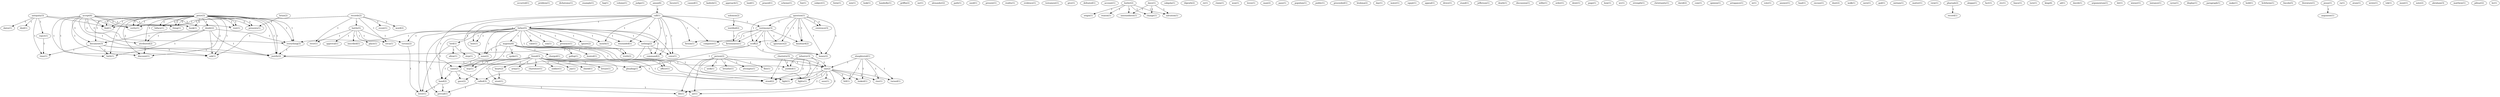 digraph G {
  occurred [ label="occurred(1)" ];
  problem [ label="problem(1)" ];
  dichotomy [ label="dichotomy(1)" ];
  example [ label="example(1)" ];
  faq [ label="faq(1)" ];
  volume [ label="volume(1)" ];
  judge [ label="judge(1)" ];
  antiquity [ label="antiquity(3)" ];
  dates [ label="dates(1)" ];
  died [ label="died(1)" ];
  reject [ label="reject(1)" ];
  time [ label="time(1)" ];
  find [ label="find(1)" ];
  verity [ label="verity(1)" ];
  records [ label="records(2)" ];
  battle [ label="battle(5)" ];
  event [ label="event(1)" ];
  circa [ label="circa(1)" ];
  word [ label="word(2)" ];
  river [ label="river(1)" ];
  person [ label="person(2)" ];
  seek [ label="seek(1)" ];
  breathe [ label="breathe(1)" ];
  attempts [ label="attempts(1)" ];
  flee [ label="flee(1)" ];
  one [ label="one(2)" ];
  fights [ label="fights(1)" ];
  air [ label="air(1)" ];
  life [ label="life(1)" ];
  favors [ label="favors(1)" ];
  infantry [ label="infantry(3)" ];
  yielded [ label="yielded(1)" ];
  fight [ label="fight(1)" ];
  stood [ label="stood(2)" ];
  caused [ label="caused(1)" ];
  kadesh [ label="kadesh(1)" ];
  chariotry [ label="chariotry(3)" ];
  approach [ label="approach(1)" ];
  approval [ label="approval(1)" ];
  inscribed [ label="inscribed(1)" ];
  place [ label="place(1)" ];
  victory [ label="victory(2)" ];
  found [ label="found(3)" ];
  army [ label="army(1)" ];
  charioteer [ label="charioteer(1)" ];
  soldier [ label="soldier(1)" ];
  joy [ label="joy(1)" ];
  shield [ label="shield(1)" ];
  breast [ label="breast(1)" ];
  way [ label="way(1)" ];
  heart [ label="heart(2)" ];
  officer [ label="officer(1)" ];
  came [ label="came(2)" ];
  hand [ label="hand(2)" ];
  gave [ label="gave(2)" ];
  called [ label="called(3)" ];
  stout [ label="stout(1)" ];
  land [ label="land(1)" ];
  prayed [ label="prayed(1)" ];
  scheme [ label="scheme(1)" ];
  foe [ label="foe(1)" ];
  subject [ label="subject(1)" ];
  form [ label="form(1)" ];
  accept [ label="accept(6)" ];
  attributed [ label="attributed(2)" ];
  book [ label="book(1)" ];
  document [ label="document(3)" ];
  faith [ label="faith(1)" ];
  ask [ label="ask(1)" ];
  thing [ label="thing(1)" ];
  discount [ label="discount(1)" ];
  everything [ label="everything(3)" ];
  rest [ label="rest(1)" ];
  justify [ label="justify(2)" ];
  mix [ label="mix(1)" ];
  slaughtered [ label="slaughtered(1)" ];
  fell [ label="fell(1)" ];
  turned [ label="turned(1)" ];
  looked [ label="looked(1)" ];
  rise [ label="rise(1)" ];
  look [ label="look(1)" ];
  handedly [ label="handedly(1)" ];
  griffin [ label="griffin(2)" ];
  call [ label="call(1)" ];
  father [ label="father(5)" ];
  mouth [ label="mouth(1)" ];
  resounded [ label="resounded(1)" ];
  nothing [ label="nothing(2)" ];
  voice [ label="voice(1)" ];
  command [ label="command(2)" ];
  testimony [ label="testimony(3)" ];
  computer [ label="computer(1)" ];
  fiction [ label="fiction(1)" ];
  none [ label="none(2)" ];
  host [ label="host(1)" ];
  valor [ label="valor(1)" ];
  son [ label="son(1)" ];
  presence [ label="presence(1)" ];
  majesty [ label="majesty(6)" ];
  lord [ label="lord(1)" ];
  ignore [ label="ignore(2)" ];
  truth [ label="truth(2)" ];
  lover [ label="lover(1)" ];
  prevail [ label="prevail(1)" ];
  mr [ label="mr(1)" ];
  peter [ label="peter(1)" ];
  doubt [ label="doubt(2)" ];
  fallacy [ label="fallacy(1)" ];
  presents [ label="presents(1)" ];
  alexander [ label="alexander(2)" ];
  solomon [ label="solomon(2)" ];
  testified [ label="testified(2)" ];
  path [ label="path(1)" ];
  used [ label="used(1)" ];
  present [ label="present(1)" ];
  question [ label="question(3)" ];
  ignorance [ label="ignorance(2)" ];
  keyboard [ label="keyboard(2)" ];
  scoff [ label="scoff(2)" ];
  existence [ label="existence(3)" ];
  hooey [ label="hooey(2)" ];
  reality [ label="reality(1)" ];
  evidence [ label="evidence(1)" ];
  testament [ label="testament(1)" ];
  give [ label="give(1)" ];
  defeated [ label="defeated(1)" ];
  account [ label="account(1)" ];
  butler [ label="butler(2)" ];
  origin [ label="origin(1)" ];
  reason [ label="reason(1)" ];
  unsoundness [ label="unsoundness(1)" ];
  change [ label="change(1)" ];
  salvation [ label="salvation(1)" ];
  caligula [ label="caligula(1)" ];
  tilgrath [ label="tilgrath(2)" ];
  re [ label="re(1)" ];
  claim [ label="claim(1)" ];
  won [ label="won(1)" ];
  loves [ label="loves(1)" ];
  man [ label="man(2)" ];
  pass [ label="pass(1)" ];
  populum [ label="populum(1)" ];
  public [ label="public(1)" ];
  proceeded [ label="proceeded(1)" ];
  brahma [ label="brahma(2)" ];
  day [ label="day(1)" ];
  water [ label="water(1)" ];
  egypt [ label="egypt(1)" ];
  appeal [ label="appeal(1)" ];
  drove [ label="drove(1)" ];
  stand [ label="stand(1)" ];
  jefferson [ label="jefferson(1)" ];
  death [ label="death(1)" ];
  fictiousness [ label="fictiousness(1)" ];
  sees [ label="sees(1)" ];
  gallop [ label="gallop(1)" ];
  hunted [ label="hunted(1)" ];
  spoke [ label="spoke(1)" ];
  charged [ label="charged(1)" ];
  discussion [ label="discussion(1)" ];
  willie [ label="willie(1)" ];
  order [ label="order(1)" ];
  question [ label="question(1)" ];
  deist [ label="deist(1)" ];
  pogo [ label="pogo(1)" ];
  bow [ label="bow(1)" ];
  peter [ label="peter(3)" ];
  wv [ label="wv(1)" ];
  strength [ label="strength(1)" ];
  christianity [ label="christianity(1)" ];
  david [ label="david(2)" ];
  dave [ label="dave(1)" ];
  com [ label="com(1)" ];
  opinion [ label="opinion(1)" ];
  arrogance [ label="arrogance(1)" ];
  ie [ label="ie(1)" ];
  vote [ label="vote(1)" ];
  answer [ label="answer(1)" ];
  baal [ label="baal(1)" ];
  excuse [ label="excuse(1)" ];
  allow [ label="allow(1)" ];
  step [ label="step(1)" ];
  dust [ label="dust(2)" ];
  walk [ label="walk(1)" ];
  nero [ label="nero(1)" ];
  god [ label="god(1)" ];
  miriam [ label="miriam(1)" ];
  matter [ label="matter(1)" ];
  pleading [ label="pleading(1)" ];
  view [ label="view(1)" ];
  pharoah [ label="pharoah(2)" ];
  record [ label="record(1)" ];
  aleppo [ label="aleppo(1)" ];
  fact [ label="fact(1)" ];
  etc [ label="etc(1)" ];
  fancy [ label="fancy(1)" ];
  tyre [ label="tyre(1)" ];
  king [ label="king(4)" ];
  ad [ label="ad(1)" ];
  daveb [ label="daveb(1)" ];
  argumentum [ label="argumentum(1)" ];
  caligula [ label="caligula(1)" ];
  bit [ label="bit(1)" ];
  wiener [ label="wiener(1)" ];
  instance [ label="instance(1)" ];
  cyrus [ label="cyrus(1)" ];
  display [ label="display(1)" ];
  paragraph [ label="paragraph(1)" ];
  make [ label="make(1)" ];
  hold [ label="hold(1)" ];
  lichtheim [ label="lichtheim(1)" ];
  lincoln [ label="lincoln(5)" ];
  literature [ label="literature(1)" ];
  amun [ label="amun(6)" ];
  call [ label="call(1)" ];
  jesus [ label="jesus(1)" ];
  argument [ label="argument(1)" ];
  ra [ label="ra(1)" ];
  atum [ label="atum(1)" ];
  wrote [ label="wrote(1)" ];
  tek [ label="tek(1)" ];
  mont [ label="mont(1)" ];
  note [ label="note(2)" ];
  abraham [ label="abraham(3)" ];
  matthew [ label="matthew(1)" ];
  pilisar [ label="pilisar(2)" ];
  brian [ label="brian(2)" ];
  bc [ label="bc(1)" ];
  antiquity -> dates [ label="1" ];
  antiquity -> died [ label="1" ];
  antiquity -> reject [ label="1" ];
  antiquity -> time [ label="1" ];
  antiquity -> find [ label="1" ];
  antiquity -> verity [ label="1" ];
  records -> battle [ label="1" ];
  records -> event [ label="1" ];
  records -> circa [ label="1" ];
  records -> word [ label="1" ];
  records -> river [ label="1" ];
  records -> find [ label="1" ];
  records -> verity [ label="1" ];
  person -> seek [ label="1" ];
  person -> breathe [ label="1" ];
  person -> attempts [ label="1" ];
  person -> flee [ label="1" ];
  person -> one [ label="1" ];
  person -> fights [ label="1" ];
  person -> air [ label="1" ];
  person -> life [ label="1" ];
  infantry -> yielded [ label="1" ];
  infantry -> one [ label="2" ];
  infantry -> fight [ label="1" ];
  infantry -> stood [ label="2" ];
  chariotry -> yielded [ label="1" ];
  chariotry -> one [ label="2" ];
  chariotry -> fight [ label="1" ];
  chariotry -> stood [ label="2" ];
  battle -> approval [ label="1" ];
  battle -> inscribed [ label="1" ];
  battle -> place [ label="1" ];
  battle -> victory [ label="1" ];
  battle -> circa [ label="1" ];
  battle -> river [ label="1" ];
  found -> army [ label="1" ];
  found -> charioteer [ label="1" ];
  found -> soldier [ label="1" ];
  found -> joy [ label="1" ];
  found -> yielded [ label="1" ];
  found -> shield [ label="1" ];
  found -> one [ label="1" ];
  found -> breast [ label="1" ];
  found -> way [ label="1" ];
  found -> heart [ label="1" ];
  found -> officer [ label="1" ];
  found -> came [ label="1" ];
  found -> hand [ label="1" ];
  found -> fight [ label="1" ];
  found -> stood [ label="1" ];
  found -> gave [ label="1" ];
  found -> called [ label="1" ];
  found -> stout [ label="1" ];
  accept -> attributed [ label="2" ];
  accept -> book [ label="1" ];
  accept -> document [ label="3" ];
  accept -> faith [ label="1" ];
  accept -> ask [ label="1" ];
  accept -> thing [ label="1" ];
  accept -> discount [ label="1" ];
  accept -> everything [ label="3" ];
  accept -> rest [ label="3" ];
  accept -> justify [ label="1" ];
  accept -> find [ label="3" ];
  accept -> verity [ label="3" ];
  slaughtered -> one [ label="1" ];
  slaughtered -> fell [ label="1" ];
  slaughtered -> turned [ label="1" ];
  slaughtered -> looked [ label="1" ];
  slaughtered -> rise [ label="1" ];
  call -> father [ label="1" ];
  call -> mouth [ label="1" ];
  call -> resounded [ label="1" ];
  call -> nothing [ label="1" ];
  call -> voice [ label="1" ];
  call -> command [ label="1" ];
  call -> testimony [ label="1" ];
  call -> computer [ label="1" ];
  call -> fiction [ label="1" ];
  call -> none [ label="1" ];
  call -> came [ label="1" ];
  call -> host [ label="1" ];
  father -> valor [ label="1" ];
  father -> mouth [ label="1" ];
  father -> son [ label="1" ];
  father -> resounded [ label="1" ];
  father -> victory [ label="1" ];
  father -> nothing [ label="1" ];
  father -> voice [ label="1" ];
  father -> command [ label="1" ];
  father -> presence [ label="1" ];
  father -> majesty [ label="1" ];
  father -> lord [ label="1" ];
  father -> ignore [ label="1" ];
  father -> none [ label="1" ];
  father -> came [ label="1" ];
  father -> host [ label="1" ];
  father -> hand [ label="1" ];
  father -> truth [ label="1" ];
  father -> lover [ label="1" ];
  father -> everything [ label="1" ];
  father -> prevail [ label="1" ];
  peter -> doubt [ label="1" ];
  peter -> attributed [ label="3" ];
  peter -> book [ label="2" ];
  peter -> document [ label="1" ];
  peter -> faith [ label="1" ];
  peter -> ask [ label="1" ];
  peter -> thing [ label="2" ];
  peter -> discount [ label="2" ];
  peter -> everything [ label="1" ];
  peter -> fallacy [ label="2" ];
  peter -> rest [ label="1" ];
  peter -> justify [ label="1" ];
  peter -> find [ label="1" ];
  peter -> verity [ label="1" ];
  peter -> presents [ label="2" ];
  solomon -> testified [ label="1" ];
  doubt -> attributed [ label="1" ];
  doubt -> document [ label="1" ];
  doubt -> faith [ label="1" ];
  doubt -> ask [ label="1" ];
  doubt -> everything [ label="1" ];
  doubt -> justify [ label="1" ];
  question -> testimony [ label="1" ];
  question -> ignorance [ label="1" ];
  question -> keyboard [ label="1" ];
  question -> scoff [ label="1" ];
  question -> existence [ label="3" ];
  question -> hooey [ label="1" ];
  reject -> time [ label="1" ];
  attributed -> discount [ label="1" ];
  butler -> origin [ label="1" ];
  butler -> reason [ label="1" ];
  butler -> unsoundness [ label="1" ];
  butler -> change [ label="1" ];
  butler -> salvation [ label="1" ];
  victory -> lover [ label="1" ];
  nothing -> voice [ label="1" ];
  nothing -> command [ label="1" ];
  nothing -> came [ label="1" ];
  document -> faith [ label="1" ];
  document -> time [ label="1" ];
  document -> ask [ label="1" ];
  document -> justify [ label="1" ];
  testimony -> ignorance [ label="1" ];
  testimony -> computer [ label="1" ];
  testimony -> fiction [ label="1" ];
  testimony -> keyboard [ label="1" ];
  testimony -> scoff [ label="1" ];
  testimony -> fictiousness [ label="1" ];
  testimony -> hooey [ label="1" ];
  one -> fell [ label="2" ];
  one -> fights [ label="2" ];
  one -> turned [ label="2" ];
  one -> fight [ label="1" ];
  one -> stood [ label="2" ];
  one -> sees [ label="2" ];
  one -> air [ label="2" ];
  one -> looked [ label="2" ];
  one -> rise [ label="2" ];
  one -> life [ label="2" ];
  testified -> fictiousness [ label="1" ];
  majesty -> way [ label="1" ];
  majesty -> officer [ label="1" ];
  majesty -> none [ label="1" ];
  majesty -> gallop [ label="1" ];
  majesty -> truth [ label="1" ];
  majesty -> fight [ label="1" ];
  majesty -> stood [ label="1" ];
  majesty -> hunted [ label="1" ];
  majesty -> spoke [ label="1" ];
  majesty -> charged [ label="1" ];
  question -> keyboard [ label="1" ];
  question -> scoff [ label="1" ];
  question -> existence [ label="3" ];
  question -> hooey [ label="1" ];
  peter -> ask [ label="1" ];
  peter -> thing [ label="2" ];
  peter -> discount [ label="2" ];
  peter -> everything [ label="1" ];
  peter -> fallacy [ label="2" ];
  peter -> rest [ label="1" ];
  peter -> justify [ label="1" ];
  peter -> find [ label="1" ];
  peter -> verity [ label="1" ];
  peter -> presents [ label="2" ];
  dave -> unsoundness [ label="1" ];
  dave -> change [ label="1" ];
  dave -> salvation [ label="1" ];
  heart -> stout [ label="1" ];
  lord -> lover [ label="1" ];
  lord -> allow [ label="1" ];
  lord -> step [ label="1" ];
  scoff -> justify [ label="1" ];
  scoff -> hooey [ label="2" ];
  scoff -> pleading [ label="1" ];
  pharoah -> record [ label="1" ];
  none -> came [ label="1" ];
  came -> hand [ label="1" ];
  came -> gave [ label="1" ];
  came -> called [ label="1" ];
  hand -> lover [ label="1" ];
  hand -> prevail [ label="1" ];
  everything -> justify [ label="1" ];
  called -> air [ label="1" ];
  called -> prevail [ label="1" ];
  called -> life [ label="1" ];
  justify -> pleading [ label="1" ];
  amun -> call [ label="4" ];
  jesus -> argument [ label="1" ];
  brian -> presents [ label="1" ];
}
